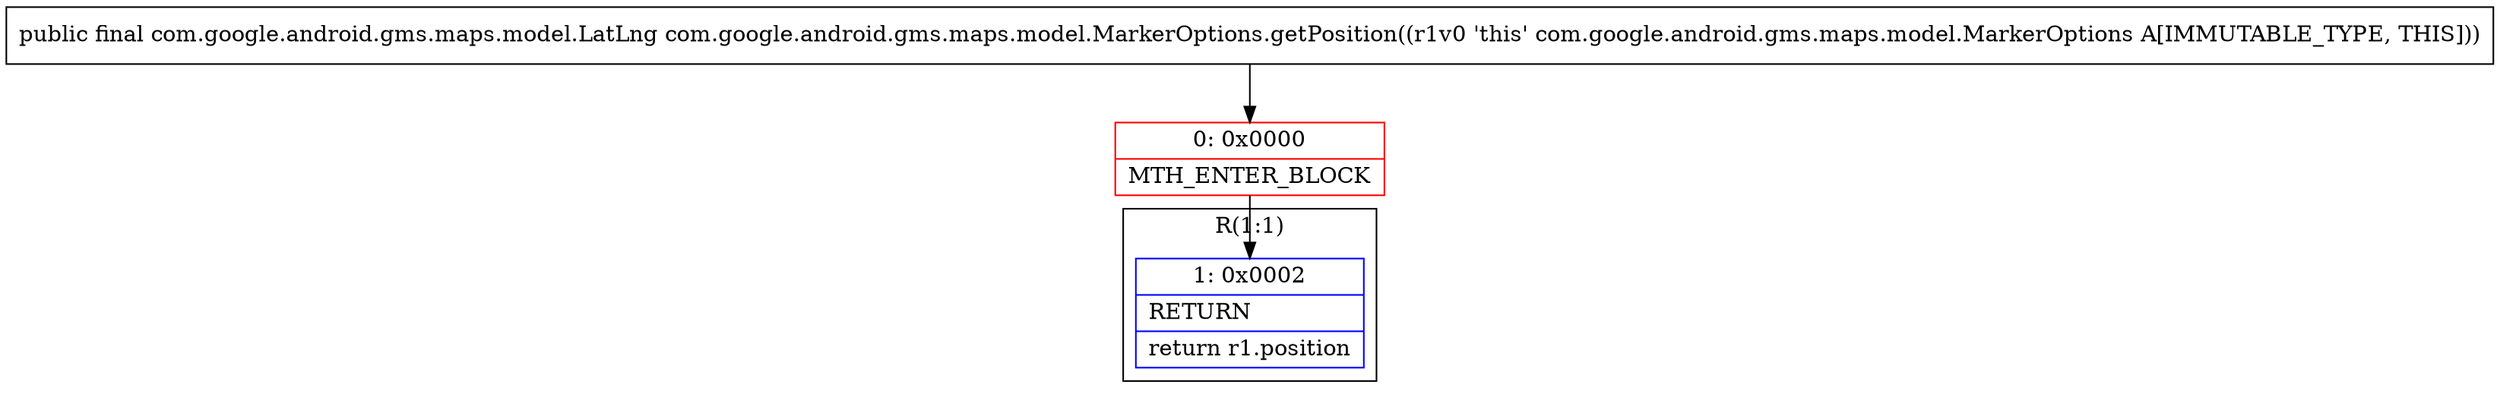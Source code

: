 digraph "CFG forcom.google.android.gms.maps.model.MarkerOptions.getPosition()Lcom\/google\/android\/gms\/maps\/model\/LatLng;" {
subgraph cluster_Region_410682667 {
label = "R(1:1)";
node [shape=record,color=blue];
Node_1 [shape=record,label="{1\:\ 0x0002|RETURN\l|return r1.position\l}"];
}
Node_0 [shape=record,color=red,label="{0\:\ 0x0000|MTH_ENTER_BLOCK\l}"];
MethodNode[shape=record,label="{public final com.google.android.gms.maps.model.LatLng com.google.android.gms.maps.model.MarkerOptions.getPosition((r1v0 'this' com.google.android.gms.maps.model.MarkerOptions A[IMMUTABLE_TYPE, THIS])) }"];
MethodNode -> Node_0;
Node_0 -> Node_1;
}

